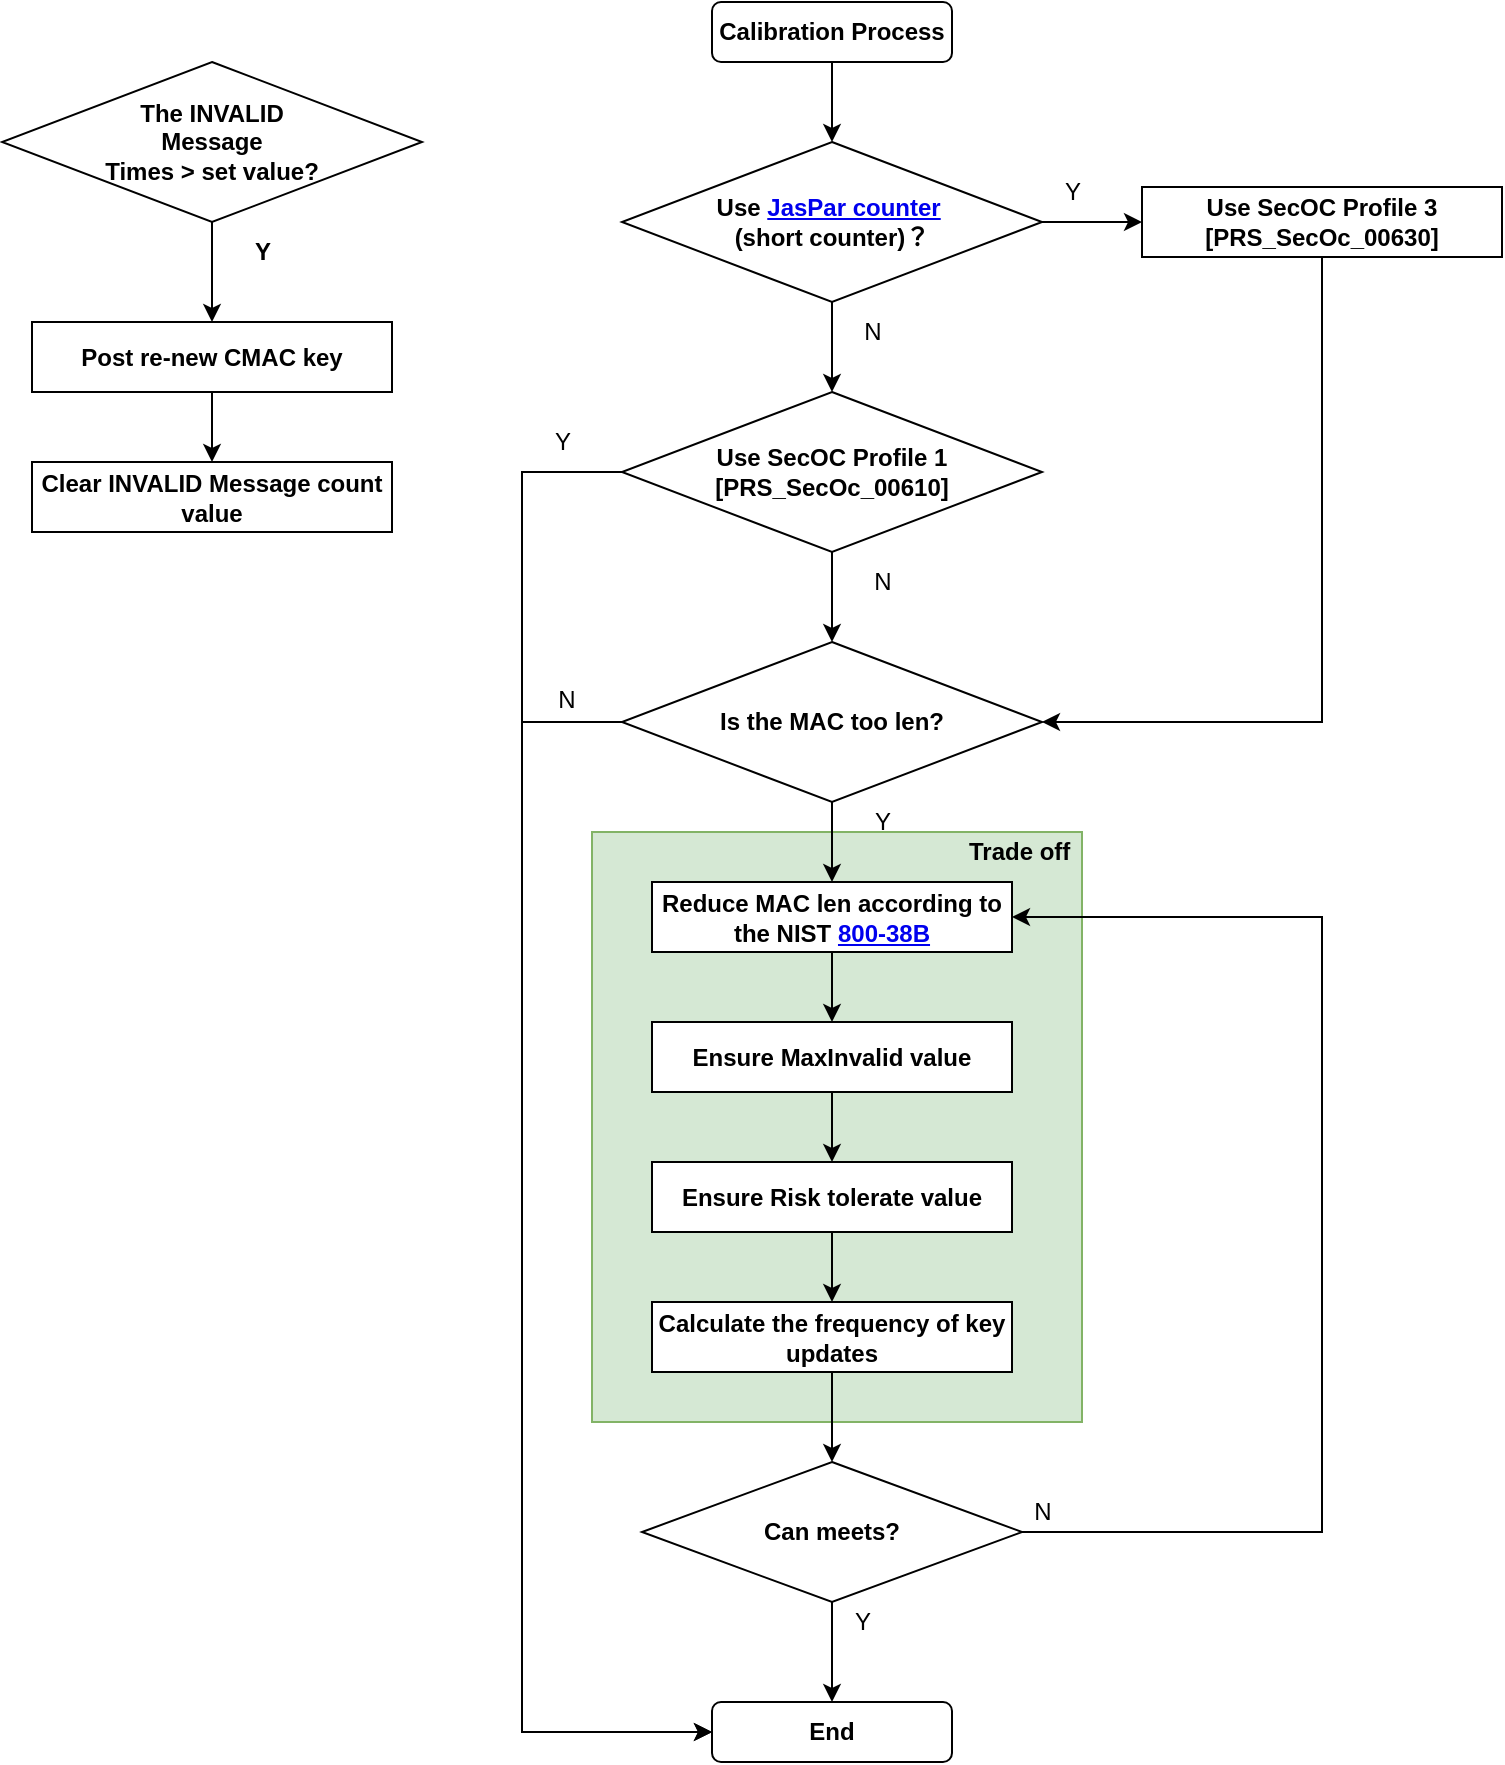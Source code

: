 <mxfile version="21.7.5" type="device">
  <diagram name="第 1 页" id="rmOiObdoo8SDJgoCF7qI">
    <mxGraphModel dx="2282" dy="1254" grid="1" gridSize="10" guides="1" tooltips="1" connect="1" arrows="1" fold="1" page="1" pageScale="1" pageWidth="827" pageHeight="1169" math="0" shadow="0">
      <root>
        <mxCell id="0" />
        <mxCell id="1" parent="0" />
        <mxCell id="xXVgB1cBaTZv7YHdohXa-44" value="" style="rounded=0;whiteSpace=wrap;html=1;fillColor=#d5e8d4;strokeColor=#82b366;" parent="1" vertex="1">
          <mxGeometry x="265" y="745" width="245" height="295" as="geometry" />
        </mxCell>
        <mxCell id="xXVgB1cBaTZv7YHdohXa-3" style="edgeStyle=orthogonalEdgeStyle;rounded=0;orthogonalLoop=1;jettySize=auto;html=1;exitX=0.5;exitY=1;exitDx=0;exitDy=0;" parent="1" source="xXVgB1cBaTZv7YHdohXa-1" target="xXVgB1cBaTZv7YHdohXa-2" edge="1">
          <mxGeometry relative="1" as="geometry" />
        </mxCell>
        <mxCell id="xXVgB1cBaTZv7YHdohXa-1" value="The INVALID&lt;br&gt;Message&lt;br&gt;Times &amp;gt; set value?" style="rhombus;whiteSpace=wrap;html=1;fontStyle=1" parent="1" vertex="1">
          <mxGeometry x="-30" y="360" width="210" height="80" as="geometry" />
        </mxCell>
        <mxCell id="xXVgB1cBaTZv7YHdohXa-5" style="edgeStyle=orthogonalEdgeStyle;rounded=0;orthogonalLoop=1;jettySize=auto;html=1;exitX=0.5;exitY=1;exitDx=0;exitDy=0;" parent="1" source="xXVgB1cBaTZv7YHdohXa-2" target="xXVgB1cBaTZv7YHdohXa-4" edge="1">
          <mxGeometry relative="1" as="geometry" />
        </mxCell>
        <mxCell id="xXVgB1cBaTZv7YHdohXa-2" value="Post re-new CMAC key" style="rounded=0;whiteSpace=wrap;html=1;fontStyle=1" parent="1" vertex="1">
          <mxGeometry x="-15" y="490" width="180" height="35" as="geometry" />
        </mxCell>
        <mxCell id="xXVgB1cBaTZv7YHdohXa-4" value="Clear INVALID Message count value" style="rounded=0;whiteSpace=wrap;html=1;fontStyle=1" parent="1" vertex="1">
          <mxGeometry x="-15" y="560" width="180" height="35" as="geometry" />
        </mxCell>
        <mxCell id="xXVgB1cBaTZv7YHdohXa-6" value="Y" style="text;html=1;align=center;verticalAlign=middle;resizable=0;points=[];autosize=1;strokeColor=none;fillColor=none;fontStyle=1" parent="1" vertex="1">
          <mxGeometry x="85" y="440" width="30" height="30" as="geometry" />
        </mxCell>
        <mxCell id="xXVgB1cBaTZv7YHdohXa-13" style="edgeStyle=orthogonalEdgeStyle;rounded=0;orthogonalLoop=1;jettySize=auto;html=1;exitX=1;exitY=0.5;exitDx=0;exitDy=0;" parent="1" source="xXVgB1cBaTZv7YHdohXa-8" target="xXVgB1cBaTZv7YHdohXa-12" edge="1">
          <mxGeometry relative="1" as="geometry" />
        </mxCell>
        <mxCell id="xXVgB1cBaTZv7YHdohXa-17" style="edgeStyle=orthogonalEdgeStyle;rounded=0;orthogonalLoop=1;jettySize=auto;html=1;exitX=0.5;exitY=1;exitDx=0;exitDy=0;entryX=0.5;entryY=0;entryDx=0;entryDy=0;" parent="1" source="xXVgB1cBaTZv7YHdohXa-8" target="xXVgB1cBaTZv7YHdohXa-15" edge="1">
          <mxGeometry relative="1" as="geometry" />
        </mxCell>
        <mxCell id="xXVgB1cBaTZv7YHdohXa-8" value="Use&amp;nbsp;&lt;a style=&quot;background-color: initial;&quot; href=&quot;https://rosenstatter.net/thomas/files/prdc2019ExtendingAUTOSAR.pdf&quot;&gt;&lt;strong&gt;JasPar counter&lt;/strong&gt;&lt;/a&gt;&amp;nbsp;&lt;br&gt;(short counter)？" style="rhombus;whiteSpace=wrap;html=1;fontStyle=1" parent="1" vertex="1">
          <mxGeometry x="280" y="400" width="210" height="80" as="geometry" />
        </mxCell>
        <mxCell id="xXVgB1cBaTZv7YHdohXa-11" value="N" style="text;html=1;align=center;verticalAlign=middle;resizable=0;points=[];autosize=1;strokeColor=none;fillColor=none;" parent="1" vertex="1">
          <mxGeometry x="390" y="480" width="30" height="30" as="geometry" />
        </mxCell>
        <mxCell id="xXVgB1cBaTZv7YHdohXa-22" style="edgeStyle=orthogonalEdgeStyle;rounded=0;orthogonalLoop=1;jettySize=auto;html=1;exitX=0.5;exitY=1;exitDx=0;exitDy=0;entryX=1;entryY=0.5;entryDx=0;entryDy=0;" parent="1" source="xXVgB1cBaTZv7YHdohXa-12" target="xXVgB1cBaTZv7YHdohXa-20" edge="1">
          <mxGeometry relative="1" as="geometry" />
        </mxCell>
        <mxCell id="xXVgB1cBaTZv7YHdohXa-12" value="&lt;h4 data-pm-slice=&quot;1 1 []&quot;&gt;Use SecOC Profile 3&lt;br&gt;[PRS_SecOc_00630]&lt;/h4&gt;" style="rounded=0;whiteSpace=wrap;html=1;fontStyle=1" parent="1" vertex="1">
          <mxGeometry x="540" y="422.5" width="180" height="35" as="geometry" />
        </mxCell>
        <mxCell id="xXVgB1cBaTZv7YHdohXa-14" value="Y" style="text;html=1;align=center;verticalAlign=middle;resizable=0;points=[];autosize=1;strokeColor=none;fillColor=none;" parent="1" vertex="1">
          <mxGeometry x="490" y="410" width="30" height="30" as="geometry" />
        </mxCell>
        <mxCell id="xXVgB1cBaTZv7YHdohXa-21" style="edgeStyle=orthogonalEdgeStyle;rounded=0;orthogonalLoop=1;jettySize=auto;html=1;exitX=0.5;exitY=1;exitDx=0;exitDy=0;" parent="1" source="xXVgB1cBaTZv7YHdohXa-15" target="xXVgB1cBaTZv7YHdohXa-20" edge="1">
          <mxGeometry relative="1" as="geometry" />
        </mxCell>
        <mxCell id="xXVgB1cBaTZv7YHdohXa-28" style="edgeStyle=orthogonalEdgeStyle;rounded=0;orthogonalLoop=1;jettySize=auto;html=1;exitX=0;exitY=0.5;exitDx=0;exitDy=0;entryX=0;entryY=0.5;entryDx=0;entryDy=0;" parent="1" source="xXVgB1cBaTZv7YHdohXa-15" target="xXVgB1cBaTZv7YHdohXa-27" edge="1">
          <mxGeometry relative="1" as="geometry">
            <Array as="points">
              <mxPoint x="230" y="565" />
              <mxPoint x="230" y="1195" />
            </Array>
          </mxGeometry>
        </mxCell>
        <mxCell id="xXVgB1cBaTZv7YHdohXa-15" value="Use&amp;nbsp;SecOC Profile 1&lt;br&gt;[PRS_SecOc_00610]" style="rhombus;whiteSpace=wrap;html=1;fontStyle=1" parent="1" vertex="1">
          <mxGeometry x="280" y="525" width="210" height="80" as="geometry" />
        </mxCell>
        <mxCell id="xXVgB1cBaTZv7YHdohXa-19" style="edgeStyle=orthogonalEdgeStyle;rounded=0;orthogonalLoop=1;jettySize=auto;html=1;exitX=0.5;exitY=1;exitDx=0;exitDy=0;" parent="1" source="xXVgB1cBaTZv7YHdohXa-18" target="xXVgB1cBaTZv7YHdohXa-8" edge="1">
          <mxGeometry relative="1" as="geometry" />
        </mxCell>
        <mxCell id="xXVgB1cBaTZv7YHdohXa-18" value="Calibration Process" style="rounded=1;whiteSpace=wrap;html=1;fontStyle=1" parent="1" vertex="1">
          <mxGeometry x="325" y="330" width="120" height="30" as="geometry" />
        </mxCell>
        <mxCell id="xXVgB1cBaTZv7YHdohXa-24" style="edgeStyle=orthogonalEdgeStyle;rounded=0;orthogonalLoop=1;jettySize=auto;html=1;exitX=0.5;exitY=1;exitDx=0;exitDy=0;entryX=0.5;entryY=0;entryDx=0;entryDy=0;" parent="1" source="xXVgB1cBaTZv7YHdohXa-20" target="xXVgB1cBaTZv7YHdohXa-23" edge="1">
          <mxGeometry relative="1" as="geometry" />
        </mxCell>
        <mxCell id="xXVgB1cBaTZv7YHdohXa-46" style="edgeStyle=orthogonalEdgeStyle;rounded=0;orthogonalLoop=1;jettySize=auto;html=1;exitX=0;exitY=0.5;exitDx=0;exitDy=0;entryX=0;entryY=0.5;entryDx=0;entryDy=0;" parent="1" source="xXVgB1cBaTZv7YHdohXa-20" target="xXVgB1cBaTZv7YHdohXa-27" edge="1">
          <mxGeometry relative="1" as="geometry">
            <Array as="points">
              <mxPoint x="230" y="690" />
              <mxPoint x="230" y="1195" />
            </Array>
          </mxGeometry>
        </mxCell>
        <mxCell id="xXVgB1cBaTZv7YHdohXa-20" value="Is the MAC too len?" style="rhombus;whiteSpace=wrap;html=1;fontStyle=1" parent="1" vertex="1">
          <mxGeometry x="280" y="650" width="210" height="80" as="geometry" />
        </mxCell>
        <mxCell id="xXVgB1cBaTZv7YHdohXa-32" style="edgeStyle=orthogonalEdgeStyle;rounded=0;orthogonalLoop=1;jettySize=auto;html=1;exitX=0.5;exitY=1;exitDx=0;exitDy=0;entryX=0.5;entryY=0;entryDx=0;entryDy=0;" parent="1" source="xXVgB1cBaTZv7YHdohXa-23" target="xXVgB1cBaTZv7YHdohXa-31" edge="1">
          <mxGeometry relative="1" as="geometry" />
        </mxCell>
        <mxCell id="xXVgB1cBaTZv7YHdohXa-23" value="&lt;h4 data-pm-slice=&quot;1 1 []&quot;&gt;Reduce MAC len according to the NIST&amp;nbsp;&lt;a style=&quot;background-color: initial;&quot; href=&quot;https://nvlpubs.nist.gov/nistpubs/Legacy/SP/nistspecialpublication800-38b.pdf&quot;&gt;800-38B&lt;/a&gt;&lt;/h4&gt;" style="rounded=0;whiteSpace=wrap;html=1;fontStyle=1" parent="1" vertex="1">
          <mxGeometry x="295" y="770" width="180" height="35" as="geometry" />
        </mxCell>
        <mxCell id="xXVgB1cBaTZv7YHdohXa-25" value="Y" style="text;html=1;align=center;verticalAlign=middle;resizable=0;points=[];autosize=1;strokeColor=none;fillColor=none;" parent="1" vertex="1">
          <mxGeometry x="395" y="725" width="30" height="30" as="geometry" />
        </mxCell>
        <mxCell id="xXVgB1cBaTZv7YHdohXa-27" value="End" style="rounded=1;whiteSpace=wrap;html=1;fontStyle=1" parent="1" vertex="1">
          <mxGeometry x="325" y="1180" width="120" height="30" as="geometry" />
        </mxCell>
        <mxCell id="xXVgB1cBaTZv7YHdohXa-29" value="Y" style="text;html=1;align=center;verticalAlign=middle;resizable=0;points=[];autosize=1;strokeColor=none;fillColor=none;" parent="1" vertex="1">
          <mxGeometry x="235" y="535" width="30" height="30" as="geometry" />
        </mxCell>
        <mxCell id="xXVgB1cBaTZv7YHdohXa-30" value="N" style="text;html=1;align=center;verticalAlign=middle;resizable=0;points=[];autosize=1;strokeColor=none;fillColor=none;" parent="1" vertex="1">
          <mxGeometry x="395" y="605" width="30" height="30" as="geometry" />
        </mxCell>
        <mxCell id="xXVgB1cBaTZv7YHdohXa-34" style="edgeStyle=orthogonalEdgeStyle;rounded=0;orthogonalLoop=1;jettySize=auto;html=1;exitX=0.5;exitY=1;exitDx=0;exitDy=0;" parent="1" source="xXVgB1cBaTZv7YHdohXa-31" target="xXVgB1cBaTZv7YHdohXa-33" edge="1">
          <mxGeometry relative="1" as="geometry" />
        </mxCell>
        <mxCell id="xXVgB1cBaTZv7YHdohXa-31" value="&lt;h4 data-pm-slice=&quot;1 1 []&quot;&gt;Ensure MaxInvalid value&lt;/h4&gt;" style="rounded=0;whiteSpace=wrap;html=1;fontStyle=1" parent="1" vertex="1">
          <mxGeometry x="295" y="840" width="180" height="35" as="geometry" />
        </mxCell>
        <mxCell id="xXVgB1cBaTZv7YHdohXa-36" style="edgeStyle=orthogonalEdgeStyle;rounded=0;orthogonalLoop=1;jettySize=auto;html=1;exitX=0.5;exitY=1;exitDx=0;exitDy=0;entryX=0.5;entryY=0;entryDx=0;entryDy=0;" parent="1" source="xXVgB1cBaTZv7YHdohXa-33" target="xXVgB1cBaTZv7YHdohXa-35" edge="1">
          <mxGeometry relative="1" as="geometry" />
        </mxCell>
        <mxCell id="xXVgB1cBaTZv7YHdohXa-33" value="&lt;h4 data-pm-slice=&quot;1 1 []&quot;&gt;Ensure Risk tolerate value&lt;/h4&gt;" style="rounded=0;whiteSpace=wrap;html=1;fontStyle=1" parent="1" vertex="1">
          <mxGeometry x="295" y="910" width="180" height="35" as="geometry" />
        </mxCell>
        <mxCell id="xXVgB1cBaTZv7YHdohXa-39" style="edgeStyle=orthogonalEdgeStyle;rounded=0;orthogonalLoop=1;jettySize=auto;html=1;exitX=0.5;exitY=1;exitDx=0;exitDy=0;" parent="1" source="xXVgB1cBaTZv7YHdohXa-35" target="xXVgB1cBaTZv7YHdohXa-38" edge="1">
          <mxGeometry relative="1" as="geometry" />
        </mxCell>
        <mxCell id="xXVgB1cBaTZv7YHdohXa-35" value="&lt;h4 data-pm-slice=&quot;1 1 []&quot;&gt;Calculate the frequency of key updates&lt;/h4&gt;" style="rounded=0;whiteSpace=wrap;html=1;fontStyle=1" parent="1" vertex="1">
          <mxGeometry x="295" y="980" width="180" height="35" as="geometry" />
        </mxCell>
        <mxCell id="xXVgB1cBaTZv7YHdohXa-40" style="edgeStyle=orthogonalEdgeStyle;rounded=0;orthogonalLoop=1;jettySize=auto;html=1;exitX=0.5;exitY=1;exitDx=0;exitDy=0;" parent="1" source="xXVgB1cBaTZv7YHdohXa-38" target="xXVgB1cBaTZv7YHdohXa-27" edge="1">
          <mxGeometry relative="1" as="geometry" />
        </mxCell>
        <mxCell id="xXVgB1cBaTZv7YHdohXa-42" style="edgeStyle=orthogonalEdgeStyle;rounded=0;orthogonalLoop=1;jettySize=auto;html=1;exitX=1;exitY=0.5;exitDx=0;exitDy=0;entryX=1;entryY=0.5;entryDx=0;entryDy=0;" parent="1" source="xXVgB1cBaTZv7YHdohXa-38" target="xXVgB1cBaTZv7YHdohXa-23" edge="1">
          <mxGeometry relative="1" as="geometry">
            <Array as="points">
              <mxPoint x="630" y="1095" />
              <mxPoint x="630" y="787" />
            </Array>
          </mxGeometry>
        </mxCell>
        <mxCell id="xXVgB1cBaTZv7YHdohXa-38" value="Can meets?" style="rhombus;whiteSpace=wrap;html=1;fontStyle=1" parent="1" vertex="1">
          <mxGeometry x="290" y="1060" width="190" height="70" as="geometry" />
        </mxCell>
        <mxCell id="xXVgB1cBaTZv7YHdohXa-41" value="Y" style="text;html=1;align=center;verticalAlign=middle;resizable=0;points=[];autosize=1;strokeColor=none;fillColor=none;" parent="1" vertex="1">
          <mxGeometry x="385" y="1125" width="30" height="30" as="geometry" />
        </mxCell>
        <mxCell id="xXVgB1cBaTZv7YHdohXa-43" value="N" style="text;html=1;align=center;verticalAlign=middle;resizable=0;points=[];autosize=1;strokeColor=none;fillColor=none;" parent="1" vertex="1">
          <mxGeometry x="475" y="1070" width="30" height="30" as="geometry" />
        </mxCell>
        <mxCell id="xXVgB1cBaTZv7YHdohXa-45" value="Trade off&amp;nbsp;" style="text;html=1;align=center;verticalAlign=middle;resizable=0;points=[];autosize=1;strokeColor=none;fillColor=none;fontStyle=1" parent="1" vertex="1">
          <mxGeometry x="440" y="740" width="80" height="30" as="geometry" />
        </mxCell>
        <mxCell id="xXVgB1cBaTZv7YHdohXa-47" value="N" style="text;html=1;align=center;verticalAlign=middle;resizable=0;points=[];autosize=1;strokeColor=none;fillColor=none;" parent="1" vertex="1">
          <mxGeometry x="237" y="664" width="30" height="30" as="geometry" />
        </mxCell>
      </root>
    </mxGraphModel>
  </diagram>
</mxfile>
